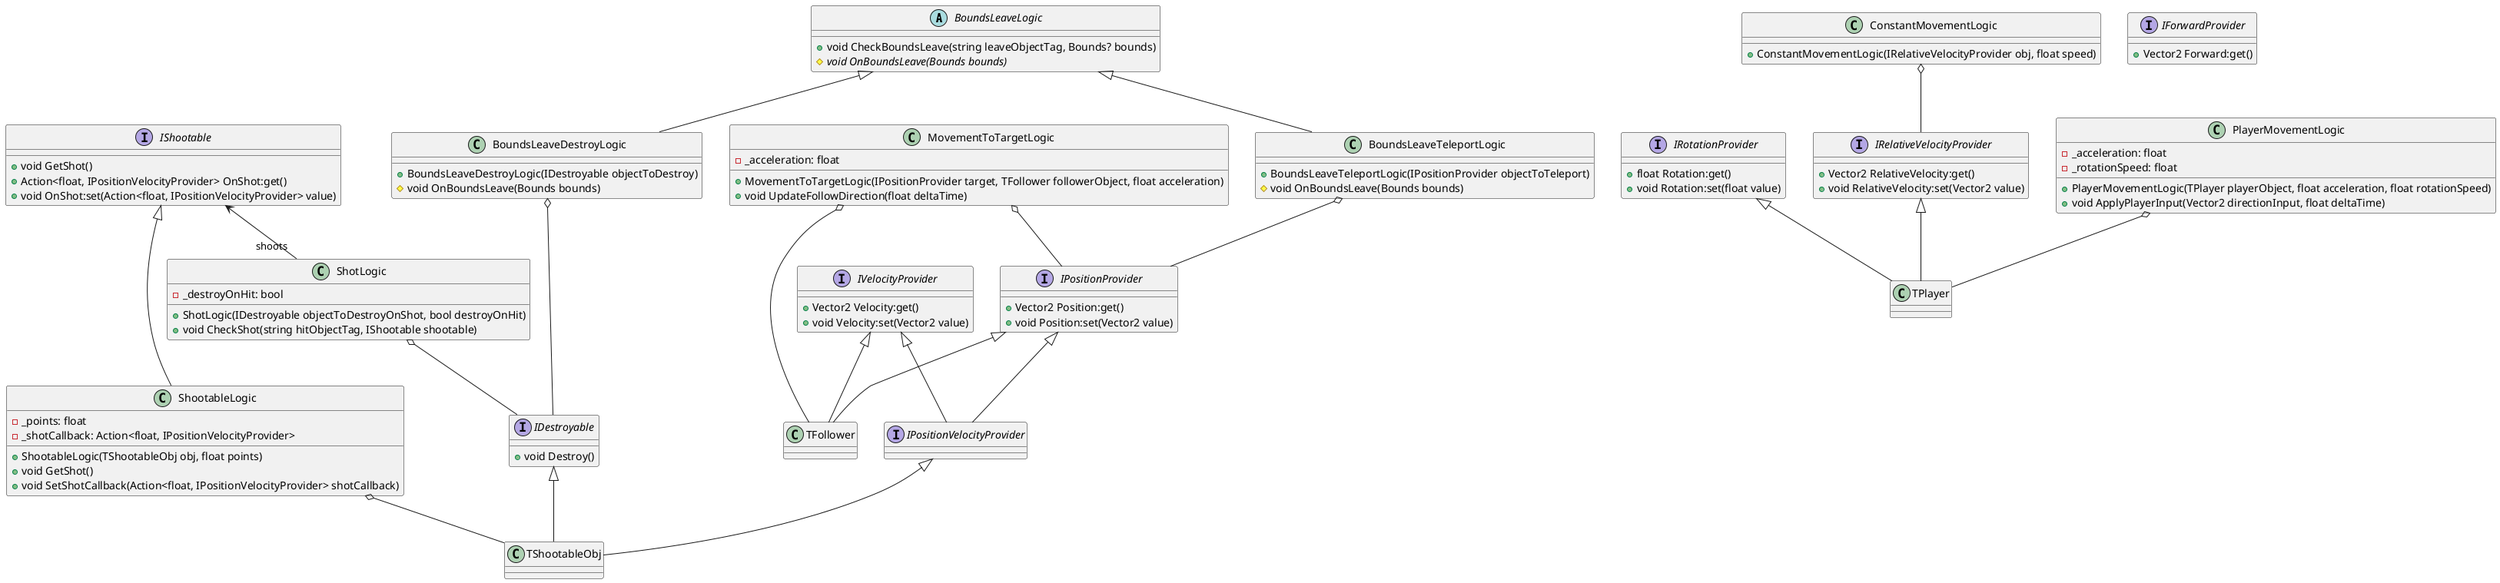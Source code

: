 ﻿@startuml
'https://plantuml.com/class-diagram

abstract class BoundsLeaveLogic {
    + void CheckBoundsLeave(string leaveObjectTag, Bounds? bounds)
    {abstract} # void OnBoundsLeave(Bounds bounds)
}

class BoundsLeaveTeleportLogic {
    + BoundsLeaveTeleportLogic(IPositionProvider objectToTeleport)
    # void OnBoundsLeave(Bounds bounds)
}

class BoundsLeaveDestroyLogic {
    + BoundsLeaveDestroyLogic(IDestroyable objectToDestroy)
    # void OnBoundsLeave(Bounds bounds)
}

interface IPositionProvider {
    + Vector2 Position:get()
    + void Position:set(Vector2 value)
}

interface IRotationProvider {
    + float Rotation:get()
    + void Rotation:set(float value)
}

interface IForwardProvider {
    + Vector2 Forward:get()
}

interface IDestroyable {
    + void Destroy() 
}

interface IVelocityProvider {
    + Vector2 Velocity:get()
    + void Velocity:set(Vector2 value)
}

interface IRelativeVelocityProvider {
    + Vector2 RelativeVelocity:get()
    + void RelativeVelocity:set(Vector2 value)
}

class PlayerMovementLogic {
    - _acceleration: float
    - _rotationSpeed: float
    + PlayerMovementLogic(TPlayer playerObject, float acceleration, float rotationSpeed)
    + void ApplyPlayerInput(Vector2 directionInput, float deltaTime)
}
PlayerMovementLogic o-- TPlayer
IRelativeVelocityProvider <|-- TPlayer
IRotationProvider <|-- TPlayer

class ConstantMovementLogic {
    + ConstantMovementLogic(IRelativeVelocityProvider obj, float speed)
}
ConstantMovementLogic o-- IRelativeVelocityProvider

class MovementToTargetLogic {
    - _acceleration: float
    + MovementToTargetLogic(IPositionProvider target, TFollower followerObject, float acceleration)
    + void UpdateFollowDirection(float deltaTime)
}
MovementToTargetLogic o-- IPositionProvider
MovementToTargetLogic o-- TFollower
IPositionProvider <|-- TFollower
IVelocityProvider <|-- TFollower

BoundsLeaveLogic <|-- BoundsLeaveTeleportLogic
BoundsLeaveTeleportLogic o-- IPositionProvider
BoundsLeaveLogic <|-- BoundsLeaveDestroyLogic
BoundsLeaveDestroyLogic o-- IDestroyable

interface IPositionVelocityProvider
IPositionProvider <|-- IPositionVelocityProvider
IVelocityProvider <|-- IPositionVelocityProvider

interface IShootable {
    + void GetShot()
    + Action<float, IPositionVelocityProvider> OnShot:get()
    + void OnShot:set(Action<float, IPositionVelocityProvider> value)
}
class ShootableLogic {

    - _points: float
    - _shotCallback: Action<float, IPositionVelocityProvider>
    + ShootableLogic(TShootableObj obj, float points)
    + void GetShot()
    + void SetShotCallback(Action<float, IPositionVelocityProvider> shotCallback)
}
class ShotLogic {
    - _destroyOnHit: bool
    + ShotLogic(IDestroyable objectToDestroyOnShot, bool destroyOnHit)
    + void CheckShot(string hitObjectTag, IShootable shootable)
}

class TShootableObj
IPositionVelocityProvider <|-- TShootableObj
IDestroyable <|-- TShootableObj

ShootableLogic o-- TShootableObj
IShootable <|-- ShootableLogic
IShootable <-- "shoots" ShotLogic
ShotLogic o-- IDestroyable

@enduml